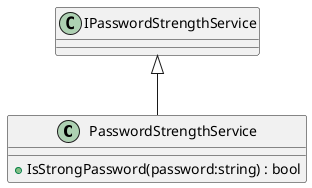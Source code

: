 @startuml
class PasswordStrengthService {
    + IsStrongPassword(password:string) : bool
}
IPasswordStrengthService <|-- PasswordStrengthService
@enduml
